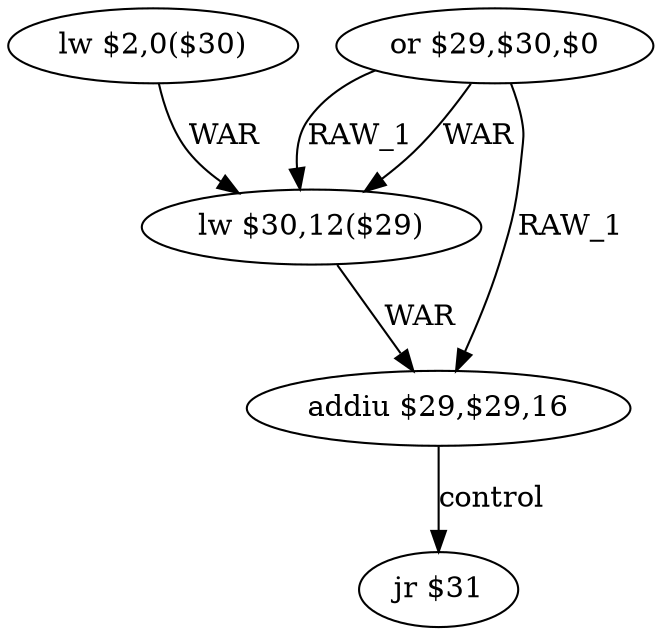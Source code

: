 digraph G1 {
node [shape = ellipse];
i0 [label = "lw $2,0($30)"] ;
i0 ->  i2 [label= "WAR"];
i2 [label = "lw $30,12($29)"] ;
i2 ->  i3 [label= "WAR"];
i3 [label = "addiu $29,$29,16"] ;
i3 ->  i4 [label= "control"];
i4 [label = "jr $31"] ;
i1 [label = "or $29,$30,$0"] ;
i1 ->  i2 [label= "RAW_1"];
i1 ->  i2 [label= "WAR"];
i1 ->  i3 [label= "RAW_1"];
}
